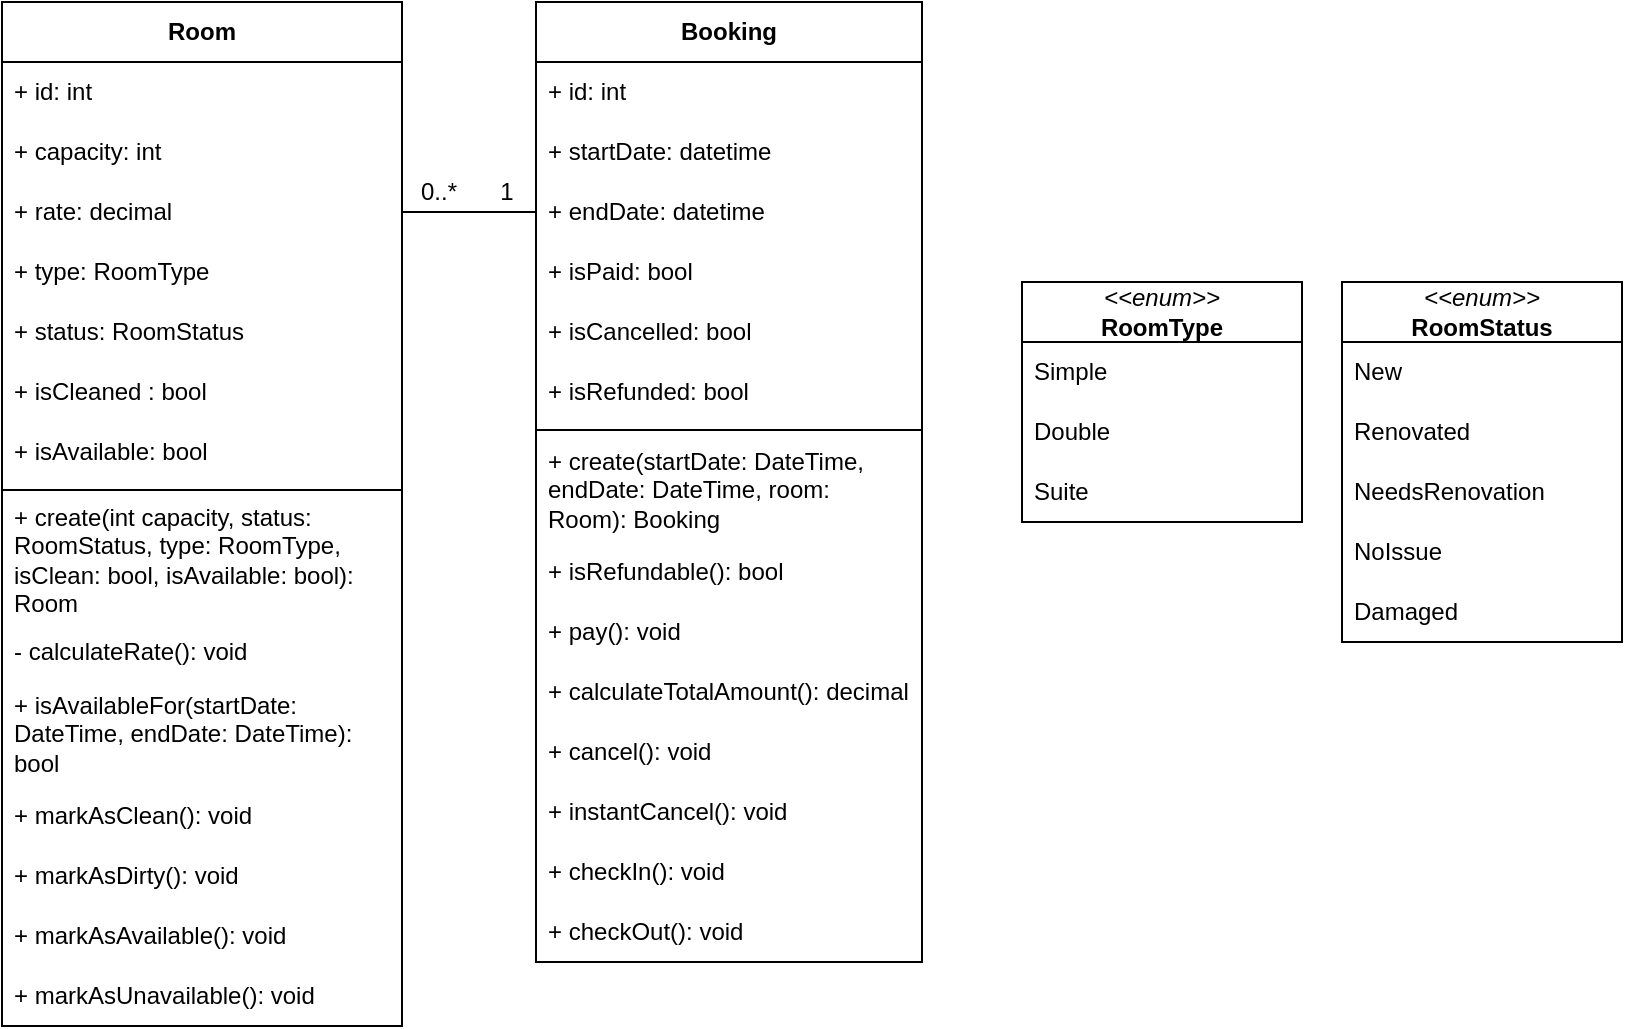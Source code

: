 <mxfile version="24.2.5" type="device">
  <diagram name="Page-1" id="LiVv9weCMw8KT1QFNk5H">
    <mxGraphModel dx="1077" dy="564" grid="1" gridSize="10" guides="1" tooltips="1" connect="1" arrows="1" fold="1" page="1" pageScale="1" pageWidth="827" pageHeight="1169" math="0" shadow="0">
      <root>
        <mxCell id="0" />
        <mxCell id="1" parent="0" />
        <mxCell id="dzqWY5fGvFbRRXMrWcJu-1" value="&lt;b&gt;Room&lt;/b&gt;" style="swimlane;fontStyle=0;childLayout=stackLayout;horizontal=1;startSize=30;horizontalStack=0;resizeParent=1;resizeParentMax=0;resizeLast=0;collapsible=1;marginBottom=0;whiteSpace=wrap;html=1;" parent="1" vertex="1">
          <mxGeometry x="160" y="20" width="200" height="512" as="geometry" />
        </mxCell>
        <mxCell id="dzqWY5fGvFbRRXMrWcJu-2" value="+ id: int" style="text;strokeColor=none;fillColor=none;align=left;verticalAlign=middle;spacingLeft=4;spacingRight=4;overflow=hidden;points=[[0,0.5],[1,0.5]];portConstraint=eastwest;rotatable=0;whiteSpace=wrap;html=1;" parent="dzqWY5fGvFbRRXMrWcJu-1" vertex="1">
          <mxGeometry y="30" width="200" height="30" as="geometry" />
        </mxCell>
        <mxCell id="dzqWY5fGvFbRRXMrWcJu-19" value="+ capacity: int" style="text;strokeColor=none;fillColor=none;align=left;verticalAlign=middle;spacingLeft=4;spacingRight=4;overflow=hidden;points=[[0,0.5],[1,0.5]];portConstraint=eastwest;rotatable=0;whiteSpace=wrap;html=1;" parent="dzqWY5fGvFbRRXMrWcJu-1" vertex="1">
          <mxGeometry y="60" width="200" height="30" as="geometry" />
        </mxCell>
        <mxCell id="dzqWY5fGvFbRRXMrWcJu-3" value="+ rate: decimal" style="text;strokeColor=none;fillColor=none;align=left;verticalAlign=middle;spacingLeft=4;spacingRight=4;overflow=hidden;points=[[0,0.5],[1,0.5]];portConstraint=eastwest;rotatable=0;whiteSpace=wrap;html=1;" parent="dzqWY5fGvFbRRXMrWcJu-1" vertex="1">
          <mxGeometry y="90" width="200" height="30" as="geometry" />
        </mxCell>
        <mxCell id="dzqWY5fGvFbRRXMrWcJu-42" value="+ type: RoomType" style="text;strokeColor=none;fillColor=none;align=left;verticalAlign=middle;spacingLeft=4;spacingRight=4;overflow=hidden;points=[[0,0.5],[1,0.5]];portConstraint=eastwest;rotatable=0;whiteSpace=wrap;html=1;" parent="dzqWY5fGvFbRRXMrWcJu-1" vertex="1">
          <mxGeometry y="120" width="200" height="30" as="geometry" />
        </mxCell>
        <mxCell id="dzqWY5fGvFbRRXMrWcJu-43" value="+ status: RoomStatus" style="text;strokeColor=none;fillColor=none;align=left;verticalAlign=middle;spacingLeft=4;spacingRight=4;overflow=hidden;points=[[0,0.5],[1,0.5]];portConstraint=eastwest;rotatable=0;whiteSpace=wrap;html=1;" parent="dzqWY5fGvFbRRXMrWcJu-1" vertex="1">
          <mxGeometry y="150" width="200" height="30" as="geometry" />
        </mxCell>
        <mxCell id="dzqWY5fGvFbRRXMrWcJu-25" value="+ isCleaned : bool" style="text;strokeColor=none;fillColor=none;align=left;verticalAlign=middle;spacingLeft=4;spacingRight=4;overflow=hidden;points=[[0,0.5],[1,0.5]];portConstraint=eastwest;rotatable=0;whiteSpace=wrap;html=1;" parent="dzqWY5fGvFbRRXMrWcJu-1" vertex="1">
          <mxGeometry y="180" width="200" height="30" as="geometry" />
        </mxCell>
        <mxCell id="xwhf7whDuyqqCBO_zV5I-8" value="+ isAvailable: bool" style="text;strokeColor=none;fillColor=none;align=left;verticalAlign=middle;spacingLeft=4;spacingRight=4;overflow=hidden;points=[[0,0.5],[1,0.5]];portConstraint=eastwest;rotatable=0;whiteSpace=wrap;html=1;" vertex="1" parent="dzqWY5fGvFbRRXMrWcJu-1">
          <mxGeometry y="210" width="200" height="30" as="geometry" />
        </mxCell>
        <mxCell id="xwhf7whDuyqqCBO_zV5I-20" value="" style="line;strokeWidth=1;fillColor=none;align=left;verticalAlign=middle;spacingTop=-1;spacingLeft=3;spacingRight=3;rotatable=0;labelPosition=right;points=[];portConstraint=eastwest;strokeColor=inherit;" vertex="1" parent="dzqWY5fGvFbRRXMrWcJu-1">
          <mxGeometry y="240" width="200" height="8" as="geometry" />
        </mxCell>
        <mxCell id="xwhf7whDuyqqCBO_zV5I-23" value="+ create(int capacity, status: RoomStatus, type: RoomType, isClean: bool, isAvailable: bool): Room" style="text;strokeColor=none;fillColor=none;align=left;verticalAlign=middle;spacingLeft=4;spacingRight=4;overflow=hidden;points=[[0,0.5],[1,0.5]];portConstraint=eastwest;rotatable=0;whiteSpace=wrap;html=1;" vertex="1" parent="dzqWY5fGvFbRRXMrWcJu-1">
          <mxGeometry y="248" width="200" height="62" as="geometry" />
        </mxCell>
        <mxCell id="dzqWY5fGvFbRRXMrWcJu-24" value="- calculateRate(): void" style="text;strokeColor=none;fillColor=none;align=left;verticalAlign=middle;spacingLeft=4;spacingRight=4;overflow=hidden;points=[[0,0.5],[1,0.5]];portConstraint=eastwest;rotatable=0;whiteSpace=wrap;html=1;" parent="dzqWY5fGvFbRRXMrWcJu-1" vertex="1">
          <mxGeometry y="310" width="200" height="30" as="geometry" />
        </mxCell>
        <mxCell id="xwhf7whDuyqqCBO_zV5I-9" value="+ isAvailableFor(startDate: DateTime, endDate: DateTime): bool" style="text;strokeColor=none;fillColor=none;align=left;verticalAlign=middle;spacingLeft=4;spacingRight=4;overflow=hidden;points=[[0,0.5],[1,0.5]];portConstraint=eastwest;rotatable=0;whiteSpace=wrap;html=1;" vertex="1" parent="dzqWY5fGvFbRRXMrWcJu-1">
          <mxGeometry y="340" width="200" height="52" as="geometry" />
        </mxCell>
        <mxCell id="xwhf7whDuyqqCBO_zV5I-10" value="+ markAsClean(): void" style="text;strokeColor=none;fillColor=none;align=left;verticalAlign=middle;spacingLeft=4;spacingRight=4;overflow=hidden;points=[[0,0.5],[1,0.5]];portConstraint=eastwest;rotatable=0;whiteSpace=wrap;html=1;" vertex="1" parent="dzqWY5fGvFbRRXMrWcJu-1">
          <mxGeometry y="392" width="200" height="30" as="geometry" />
        </mxCell>
        <mxCell id="xwhf7whDuyqqCBO_zV5I-12" value="+ markAsDirty(): void" style="text;strokeColor=none;fillColor=none;align=left;verticalAlign=middle;spacingLeft=4;spacingRight=4;overflow=hidden;points=[[0,0.5],[1,0.5]];portConstraint=eastwest;rotatable=0;whiteSpace=wrap;html=1;" vertex="1" parent="dzqWY5fGvFbRRXMrWcJu-1">
          <mxGeometry y="422" width="200" height="30" as="geometry" />
        </mxCell>
        <mxCell id="xwhf7whDuyqqCBO_zV5I-11" value="+ markAsAvailable(): void" style="text;strokeColor=none;fillColor=none;align=left;verticalAlign=middle;spacingLeft=4;spacingRight=4;overflow=hidden;points=[[0,0.5],[1,0.5]];portConstraint=eastwest;rotatable=0;whiteSpace=wrap;html=1;" vertex="1" parent="dzqWY5fGvFbRRXMrWcJu-1">
          <mxGeometry y="452" width="200" height="30" as="geometry" />
        </mxCell>
        <mxCell id="xwhf7whDuyqqCBO_zV5I-13" value="+ markAsUnavailable(): void" style="text;strokeColor=none;fillColor=none;align=left;verticalAlign=middle;spacingLeft=4;spacingRight=4;overflow=hidden;points=[[0,0.5],[1,0.5]];portConstraint=eastwest;rotatable=0;whiteSpace=wrap;html=1;" vertex="1" parent="dzqWY5fGvFbRRXMrWcJu-1">
          <mxGeometry y="482" width="200" height="30" as="geometry" />
        </mxCell>
        <mxCell id="dzqWY5fGvFbRRXMrWcJu-9" value="&lt;i&gt;&amp;lt;&amp;lt;enum&amp;gt;&amp;gt;&lt;/i&gt;&lt;b&gt;&lt;i&gt;&lt;br&gt;&lt;/i&gt;RoomType&lt;/b&gt;" style="swimlane;fontStyle=0;childLayout=stackLayout;horizontal=1;startSize=30;horizontalStack=0;resizeParent=1;resizeParentMax=0;resizeLast=0;collapsible=1;marginBottom=0;whiteSpace=wrap;html=1;" parent="1" vertex="1">
          <mxGeometry x="670" y="160" width="140" height="120" as="geometry" />
        </mxCell>
        <mxCell id="dzqWY5fGvFbRRXMrWcJu-10" value="Simple" style="text;strokeColor=none;fillColor=none;align=left;verticalAlign=middle;spacingLeft=4;spacingRight=4;overflow=hidden;points=[[0,0.5],[1,0.5]];portConstraint=eastwest;rotatable=0;whiteSpace=wrap;html=1;" parent="dzqWY5fGvFbRRXMrWcJu-9" vertex="1">
          <mxGeometry y="30" width="140" height="30" as="geometry" />
        </mxCell>
        <mxCell id="dzqWY5fGvFbRRXMrWcJu-11" value="Double" style="text;strokeColor=none;fillColor=none;align=left;verticalAlign=middle;spacingLeft=4;spacingRight=4;overflow=hidden;points=[[0,0.5],[1,0.5]];portConstraint=eastwest;rotatable=0;whiteSpace=wrap;html=1;" parent="dzqWY5fGvFbRRXMrWcJu-9" vertex="1">
          <mxGeometry y="60" width="140" height="30" as="geometry" />
        </mxCell>
        <mxCell id="dzqWY5fGvFbRRXMrWcJu-12" value="Suite" style="text;strokeColor=none;fillColor=none;align=left;verticalAlign=middle;spacingLeft=4;spacingRight=4;overflow=hidden;points=[[0,0.5],[1,0.5]];portConstraint=eastwest;rotatable=0;whiteSpace=wrap;html=1;" parent="dzqWY5fGvFbRRXMrWcJu-9" vertex="1">
          <mxGeometry y="90" width="140" height="30" as="geometry" />
        </mxCell>
        <mxCell id="dzqWY5fGvFbRRXMrWcJu-13" value="&lt;i&gt;&amp;lt;&amp;lt;enum&amp;gt;&amp;gt;&lt;/i&gt;&lt;b&gt;&lt;i&gt;&lt;br&gt;&lt;/i&gt;RoomStatus&lt;/b&gt;" style="swimlane;fontStyle=0;childLayout=stackLayout;horizontal=1;startSize=30;horizontalStack=0;resizeParent=1;resizeParentMax=0;resizeLast=0;collapsible=1;marginBottom=0;whiteSpace=wrap;html=1;" parent="1" vertex="1">
          <mxGeometry x="830" y="160" width="140" height="180" as="geometry" />
        </mxCell>
        <mxCell id="dzqWY5fGvFbRRXMrWcJu-14" value="New" style="text;strokeColor=none;fillColor=none;align=left;verticalAlign=middle;spacingLeft=4;spacingRight=4;overflow=hidden;points=[[0,0.5],[1,0.5]];portConstraint=eastwest;rotatable=0;whiteSpace=wrap;html=1;" parent="dzqWY5fGvFbRRXMrWcJu-13" vertex="1">
          <mxGeometry y="30" width="140" height="30" as="geometry" />
        </mxCell>
        <mxCell id="dzqWY5fGvFbRRXMrWcJu-15" value="Renovated" style="text;strokeColor=none;fillColor=none;align=left;verticalAlign=middle;spacingLeft=4;spacingRight=4;overflow=hidden;points=[[0,0.5],[1,0.5]];portConstraint=eastwest;rotatable=0;whiteSpace=wrap;html=1;" parent="dzqWY5fGvFbRRXMrWcJu-13" vertex="1">
          <mxGeometry y="60" width="140" height="30" as="geometry" />
        </mxCell>
        <mxCell id="dzqWY5fGvFbRRXMrWcJu-16" value="NeedsRenovation" style="text;strokeColor=none;fillColor=none;align=left;verticalAlign=middle;spacingLeft=4;spacingRight=4;overflow=hidden;points=[[0,0.5],[1,0.5]];portConstraint=eastwest;rotatable=0;whiteSpace=wrap;html=1;" parent="dzqWY5fGvFbRRXMrWcJu-13" vertex="1">
          <mxGeometry y="90" width="140" height="30" as="geometry" />
        </mxCell>
        <mxCell id="dzqWY5fGvFbRRXMrWcJu-17" value="NoIssue" style="text;strokeColor=none;fillColor=none;align=left;verticalAlign=middle;spacingLeft=4;spacingRight=4;overflow=hidden;points=[[0,0.5],[1,0.5]];portConstraint=eastwest;rotatable=0;whiteSpace=wrap;html=1;" parent="dzqWY5fGvFbRRXMrWcJu-13" vertex="1">
          <mxGeometry y="120" width="140" height="30" as="geometry" />
        </mxCell>
        <mxCell id="dzqWY5fGvFbRRXMrWcJu-18" value="Damaged" style="text;strokeColor=none;fillColor=none;align=left;verticalAlign=middle;spacingLeft=4;spacingRight=4;overflow=hidden;points=[[0,0.5],[1,0.5]];portConstraint=eastwest;rotatable=0;whiteSpace=wrap;html=1;" parent="dzqWY5fGvFbRRXMrWcJu-13" vertex="1">
          <mxGeometry y="150" width="140" height="30" as="geometry" />
        </mxCell>
        <mxCell id="dzqWY5fGvFbRRXMrWcJu-20" value="&lt;b&gt;Booking&lt;/b&gt;" style="swimlane;fontStyle=0;childLayout=stackLayout;horizontal=1;startSize=30;horizontalStack=0;resizeParent=1;resizeParentMax=0;resizeLast=0;collapsible=1;marginBottom=0;whiteSpace=wrap;html=1;" parent="1" vertex="1">
          <mxGeometry x="427" y="20" width="193" height="480" as="geometry" />
        </mxCell>
        <mxCell id="dzqWY5fGvFbRRXMrWcJu-21" value="+ id: int" style="text;strokeColor=none;fillColor=none;align=left;verticalAlign=middle;spacingLeft=4;spacingRight=4;overflow=hidden;points=[[0,0.5],[1,0.5]];portConstraint=eastwest;rotatable=0;whiteSpace=wrap;html=1;" parent="dzqWY5fGvFbRRXMrWcJu-20" vertex="1">
          <mxGeometry y="30" width="193" height="30" as="geometry" />
        </mxCell>
        <mxCell id="dzqWY5fGvFbRRXMrWcJu-36" value="+ startDate: datetime" style="text;strokeColor=none;fillColor=none;align=left;verticalAlign=middle;spacingLeft=4;spacingRight=4;overflow=hidden;points=[[0,0.5],[1,0.5]];portConstraint=eastwest;rotatable=0;whiteSpace=wrap;html=1;" parent="dzqWY5fGvFbRRXMrWcJu-20" vertex="1">
          <mxGeometry y="60" width="193" height="30" as="geometry" />
        </mxCell>
        <mxCell id="dzqWY5fGvFbRRXMrWcJu-37" value="+ endDate: datetime" style="text;strokeColor=none;fillColor=none;align=left;verticalAlign=middle;spacingLeft=4;spacingRight=4;overflow=hidden;points=[[0,0.5],[1,0.5]];portConstraint=eastwest;rotatable=0;whiteSpace=wrap;html=1;" parent="dzqWY5fGvFbRRXMrWcJu-20" vertex="1">
          <mxGeometry y="90" width="193" height="30" as="geometry" />
        </mxCell>
        <mxCell id="dzqWY5fGvFbRRXMrWcJu-40" value="+ isPaid: bool" style="text;strokeColor=none;fillColor=none;align=left;verticalAlign=middle;spacingLeft=4;spacingRight=4;overflow=hidden;points=[[0,0.5],[1,0.5]];portConstraint=eastwest;rotatable=0;whiteSpace=wrap;html=1;" parent="dzqWY5fGvFbRRXMrWcJu-20" vertex="1">
          <mxGeometry y="120" width="193" height="30" as="geometry" />
        </mxCell>
        <mxCell id="dzqWY5fGvFbRRXMrWcJu-38" value="+ isCancelled: bool" style="text;strokeColor=none;fillColor=none;align=left;verticalAlign=middle;spacingLeft=4;spacingRight=4;overflow=hidden;points=[[0,0.5],[1,0.5]];portConstraint=eastwest;rotatable=0;whiteSpace=wrap;html=1;" parent="dzqWY5fGvFbRRXMrWcJu-20" vertex="1">
          <mxGeometry y="150" width="193" height="30" as="geometry" />
        </mxCell>
        <mxCell id="dzqWY5fGvFbRRXMrWcJu-41" value="+ isRefunded: bool" style="text;strokeColor=none;fillColor=none;align=left;verticalAlign=middle;spacingLeft=4;spacingRight=4;overflow=hidden;points=[[0,0.5],[1,0.5]];portConstraint=eastwest;rotatable=0;whiteSpace=wrap;html=1;" parent="dzqWY5fGvFbRRXMrWcJu-20" vertex="1">
          <mxGeometry y="180" width="193" height="30" as="geometry" />
        </mxCell>
        <mxCell id="xwhf7whDuyqqCBO_zV5I-19" value="" style="line;strokeWidth=1;fillColor=none;align=left;verticalAlign=middle;spacingTop=-1;spacingLeft=3;spacingRight=3;rotatable=0;labelPosition=right;points=[];portConstraint=eastwest;strokeColor=inherit;" vertex="1" parent="dzqWY5fGvFbRRXMrWcJu-20">
          <mxGeometry y="210" width="193" height="8" as="geometry" />
        </mxCell>
        <mxCell id="xwhf7whDuyqqCBO_zV5I-24" value="+ create(startDate: DateTime, endDate: DateTime, room: Room): Booking" style="text;strokeColor=none;fillColor=none;align=left;verticalAlign=middle;spacingLeft=4;spacingRight=4;overflow=hidden;points=[[0,0.5],[1,0.5]];portConstraint=eastwest;rotatable=0;whiteSpace=wrap;html=1;" vertex="1" parent="dzqWY5fGvFbRRXMrWcJu-20">
          <mxGeometry y="218" width="193" height="52" as="geometry" />
        </mxCell>
        <mxCell id="xwhf7whDuyqqCBO_zV5I-1" value="+ isRefundable(): bool" style="text;strokeColor=none;fillColor=none;align=left;verticalAlign=middle;spacingLeft=4;spacingRight=4;overflow=hidden;points=[[0,0.5],[1,0.5]];portConstraint=eastwest;rotatable=0;whiteSpace=wrap;html=1;" vertex="1" parent="dzqWY5fGvFbRRXMrWcJu-20">
          <mxGeometry y="270" width="193" height="30" as="geometry" />
        </mxCell>
        <mxCell id="xwhf7whDuyqqCBO_zV5I-2" value="+ pay(): void" style="text;strokeColor=none;fillColor=none;align=left;verticalAlign=middle;spacingLeft=4;spacingRight=4;overflow=hidden;points=[[0,0.5],[1,0.5]];portConstraint=eastwest;rotatable=0;whiteSpace=wrap;html=1;" vertex="1" parent="dzqWY5fGvFbRRXMrWcJu-20">
          <mxGeometry y="300" width="193" height="30" as="geometry" />
        </mxCell>
        <mxCell id="xwhf7whDuyqqCBO_zV5I-3" value="+ calculateTotalAmount(): decimal" style="text;strokeColor=none;fillColor=none;align=left;verticalAlign=middle;spacingLeft=4;spacingRight=4;overflow=hidden;points=[[0,0.5],[1,0.5]];portConstraint=eastwest;rotatable=0;whiteSpace=wrap;html=1;" vertex="1" parent="dzqWY5fGvFbRRXMrWcJu-20">
          <mxGeometry y="330" width="193" height="30" as="geometry" />
        </mxCell>
        <mxCell id="xwhf7whDuyqqCBO_zV5I-4" value="+ cancel(): void" style="text;strokeColor=none;fillColor=none;align=left;verticalAlign=middle;spacingLeft=4;spacingRight=4;overflow=hidden;points=[[0,0.5],[1,0.5]];portConstraint=eastwest;rotatable=0;whiteSpace=wrap;html=1;" vertex="1" parent="dzqWY5fGvFbRRXMrWcJu-20">
          <mxGeometry y="360" width="193" height="30" as="geometry" />
        </mxCell>
        <mxCell id="xwhf7whDuyqqCBO_zV5I-5" value="+ instantCancel(): void" style="text;strokeColor=none;fillColor=none;align=left;verticalAlign=middle;spacingLeft=4;spacingRight=4;overflow=hidden;points=[[0,0.5],[1,0.5]];portConstraint=eastwest;rotatable=0;whiteSpace=wrap;html=1;" vertex="1" parent="dzqWY5fGvFbRRXMrWcJu-20">
          <mxGeometry y="390" width="193" height="30" as="geometry" />
        </mxCell>
        <mxCell id="xwhf7whDuyqqCBO_zV5I-6" value="+ checkIn(): void" style="text;strokeColor=none;fillColor=none;align=left;verticalAlign=middle;spacingLeft=4;spacingRight=4;overflow=hidden;points=[[0,0.5],[1,0.5]];portConstraint=eastwest;rotatable=0;whiteSpace=wrap;html=1;" vertex="1" parent="dzqWY5fGvFbRRXMrWcJu-20">
          <mxGeometry y="420" width="193" height="30" as="geometry" />
        </mxCell>
        <mxCell id="xwhf7whDuyqqCBO_zV5I-7" value="+ checkOut(): void" style="text;strokeColor=none;fillColor=none;align=left;verticalAlign=middle;spacingLeft=4;spacingRight=4;overflow=hidden;points=[[0,0.5],[1,0.5]];portConstraint=eastwest;rotatable=0;whiteSpace=wrap;html=1;" vertex="1" parent="dzqWY5fGvFbRRXMrWcJu-20">
          <mxGeometry y="450" width="193" height="30" as="geometry" />
        </mxCell>
        <mxCell id="dzqWY5fGvFbRRXMrWcJu-45" style="edgeStyle=orthogonalEdgeStyle;rounded=0;orthogonalLoop=1;jettySize=auto;html=1;entryX=0;entryY=0.5;entryDx=0;entryDy=0;endArrow=none;endFill=0;" parent="1" source="dzqWY5fGvFbRRXMrWcJu-3" target="dzqWY5fGvFbRRXMrWcJu-37" edge="1">
          <mxGeometry relative="1" as="geometry" />
        </mxCell>
        <mxCell id="dzqWY5fGvFbRRXMrWcJu-51" value="1" style="text;html=1;align=center;verticalAlign=middle;resizable=0;points=[];autosize=1;strokeColor=none;fillColor=none;" parent="1" vertex="1">
          <mxGeometry x="397" y="100" width="30" height="30" as="geometry" />
        </mxCell>
        <mxCell id="dzqWY5fGvFbRRXMrWcJu-52" value="0..*" style="text;html=1;align=center;verticalAlign=middle;resizable=0;points=[];autosize=1;strokeColor=none;fillColor=none;" parent="1" vertex="1">
          <mxGeometry x="358" y="100" width="40" height="30" as="geometry" />
        </mxCell>
      </root>
    </mxGraphModel>
  </diagram>
</mxfile>
